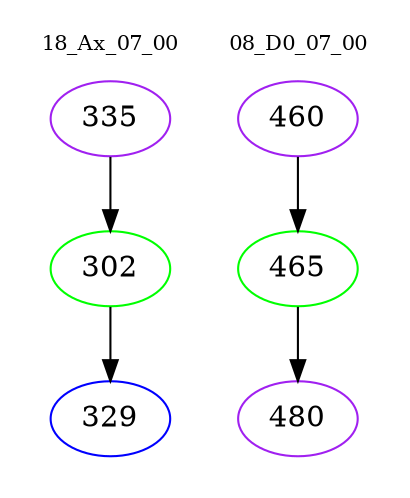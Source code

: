 digraph{
subgraph cluster_0 {
color = white
label = "18_Ax_07_00";
fontsize=10;
T0_335 [label="335", color="purple"]
T0_335 -> T0_302 [color="black"]
T0_302 [label="302", color="green"]
T0_302 -> T0_329 [color="black"]
T0_329 [label="329", color="blue"]
}
subgraph cluster_1 {
color = white
label = "08_D0_07_00";
fontsize=10;
T1_460 [label="460", color="purple"]
T1_460 -> T1_465 [color="black"]
T1_465 [label="465", color="green"]
T1_465 -> T1_480 [color="black"]
T1_480 [label="480", color="purple"]
}
}
